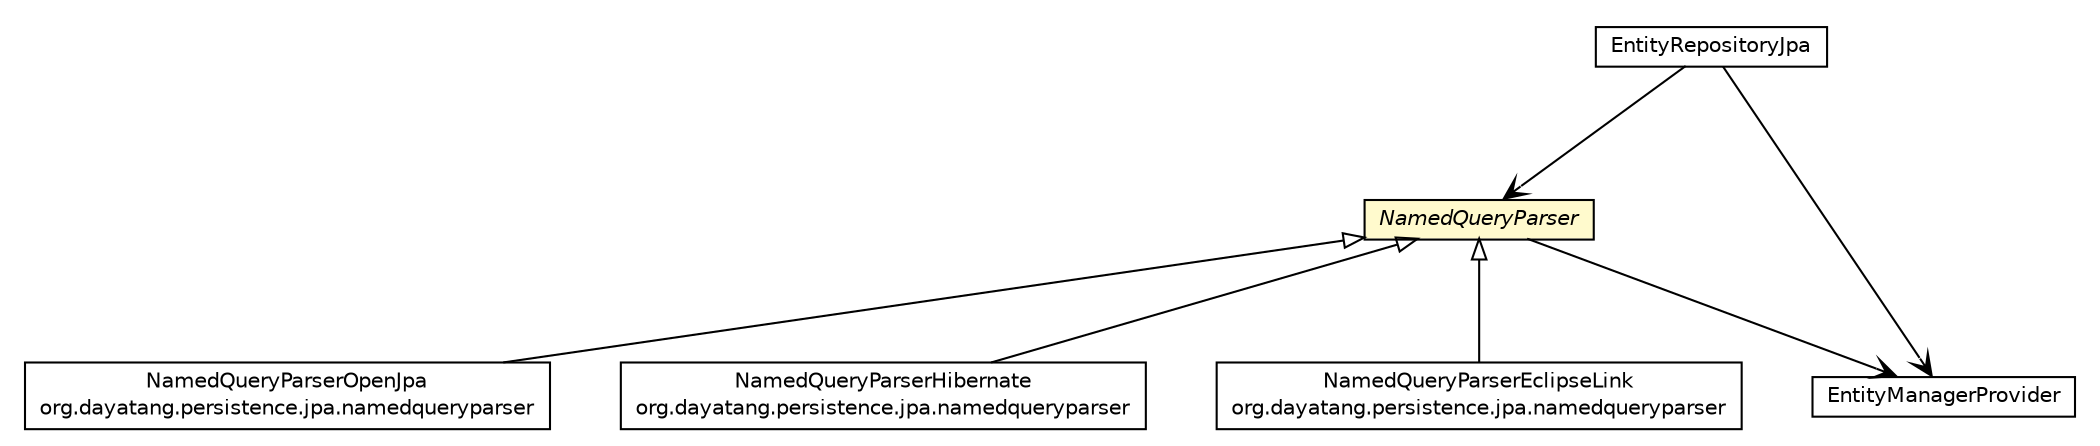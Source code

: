 #!/usr/local/bin/dot
#
# Class diagram 
# Generated by UMLGraph version R5_6_6-8-g8d7759 (http://www.umlgraph.org/)
#

digraph G {
	edge [fontname="Helvetica",fontsize=10,labelfontname="Helvetica",labelfontsize=10];
	node [fontname="Helvetica",fontsize=10,shape=plaintext];
	nodesep=0.25;
	ranksep=0.5;
	// org.dayatang.persistence.jpa.NamedQueryParser
	c68 [label=<<table title="org.dayatang.persistence.jpa.NamedQueryParser" border="0" cellborder="1" cellspacing="0" cellpadding="2" port="p" bgcolor="lemonChiffon" href="./NamedQueryParser.html">
		<tr><td><table border="0" cellspacing="0" cellpadding="1">
<tr><td align="center" balign="center"><font face="Helvetica-Oblique"> NamedQueryParser </font></td></tr>
		</table></td></tr>
		</table>>, URL="./NamedQueryParser.html", fontname="Helvetica", fontcolor="black", fontsize=10.0];
	// org.dayatang.persistence.jpa.EntityRepositoryJpa
	c69 [label=<<table title="org.dayatang.persistence.jpa.EntityRepositoryJpa" border="0" cellborder="1" cellspacing="0" cellpadding="2" port="p" href="./EntityRepositoryJpa.html">
		<tr><td><table border="0" cellspacing="0" cellpadding="1">
<tr><td align="center" balign="center"> EntityRepositoryJpa </td></tr>
		</table></td></tr>
		</table>>, URL="./EntityRepositoryJpa.html", fontname="Helvetica", fontcolor="black", fontsize=10.0];
	// org.dayatang.persistence.jpa.EntityManagerProvider
	c70 [label=<<table title="org.dayatang.persistence.jpa.EntityManagerProvider" border="0" cellborder="1" cellspacing="0" cellpadding="2" port="p" href="./EntityManagerProvider.html">
		<tr><td><table border="0" cellspacing="0" cellpadding="1">
<tr><td align="center" balign="center"> EntityManagerProvider </td></tr>
		</table></td></tr>
		</table>>, URL="./EntityManagerProvider.html", fontname="Helvetica", fontcolor="black", fontsize=10.0];
	// org.dayatang.persistence.jpa.namedqueryparser.NamedQueryParserOpenJpa
	c71 [label=<<table title="org.dayatang.persistence.jpa.namedqueryparser.NamedQueryParserOpenJpa" border="0" cellborder="1" cellspacing="0" cellpadding="2" port="p" href="./namedqueryparser/NamedQueryParserOpenJpa.html">
		<tr><td><table border="0" cellspacing="0" cellpadding="1">
<tr><td align="center" balign="center"> NamedQueryParserOpenJpa </td></tr>
<tr><td align="center" balign="center"> org.dayatang.persistence.jpa.namedqueryparser </td></tr>
		</table></td></tr>
		</table>>, URL="./namedqueryparser/NamedQueryParserOpenJpa.html", fontname="Helvetica", fontcolor="black", fontsize=10.0];
	// org.dayatang.persistence.jpa.namedqueryparser.NamedQueryParserHibernate
	c72 [label=<<table title="org.dayatang.persistence.jpa.namedqueryparser.NamedQueryParserHibernate" border="0" cellborder="1" cellspacing="0" cellpadding="2" port="p" href="./namedqueryparser/NamedQueryParserHibernate.html">
		<tr><td><table border="0" cellspacing="0" cellpadding="1">
<tr><td align="center" balign="center"> NamedQueryParserHibernate </td></tr>
<tr><td align="center" balign="center"> org.dayatang.persistence.jpa.namedqueryparser </td></tr>
		</table></td></tr>
		</table>>, URL="./namedqueryparser/NamedQueryParserHibernate.html", fontname="Helvetica", fontcolor="black", fontsize=10.0];
	// org.dayatang.persistence.jpa.namedqueryparser.NamedQueryParserEclipseLink
	c73 [label=<<table title="org.dayatang.persistence.jpa.namedqueryparser.NamedQueryParserEclipseLink" border="0" cellborder="1" cellspacing="0" cellpadding="2" port="p" href="./namedqueryparser/NamedQueryParserEclipseLink.html">
		<tr><td><table border="0" cellspacing="0" cellpadding="1">
<tr><td align="center" balign="center"> NamedQueryParserEclipseLink </td></tr>
<tr><td align="center" balign="center"> org.dayatang.persistence.jpa.namedqueryparser </td></tr>
		</table></td></tr>
		</table>>, URL="./namedqueryparser/NamedQueryParserEclipseLink.html", fontname="Helvetica", fontcolor="black", fontsize=10.0];
	//org.dayatang.persistence.jpa.namedqueryparser.NamedQueryParserOpenJpa extends org.dayatang.persistence.jpa.NamedQueryParser
	c68:p -> c71:p [dir=back,arrowtail=empty];
	//org.dayatang.persistence.jpa.namedqueryparser.NamedQueryParserHibernate extends org.dayatang.persistence.jpa.NamedQueryParser
	c68:p -> c72:p [dir=back,arrowtail=empty];
	//org.dayatang.persistence.jpa.namedqueryparser.NamedQueryParserEclipseLink extends org.dayatang.persistence.jpa.NamedQueryParser
	c68:p -> c73:p [dir=back,arrowtail=empty];
	// org.dayatang.persistence.jpa.NamedQueryParser NAVASSOC org.dayatang.persistence.jpa.EntityManagerProvider
	c68:p -> c70:p [taillabel="", label=" "headlabel="", fontname="Helvetica", fontcolor="black", fontsize=10.0, color="black", arrowhead=open];
	// org.dayatang.persistence.jpa.EntityRepositoryJpa NAVASSOC org.dayatang.persistence.jpa.NamedQueryParser
	c69:p -> c68:p [taillabel="", label=" "headlabel="", fontname="Helvetica", fontcolor="black", fontsize=10.0, color="black", arrowhead=open];
	// org.dayatang.persistence.jpa.EntityRepositoryJpa NAVASSOC org.dayatang.persistence.jpa.EntityManagerProvider
	c69:p -> c70:p [taillabel="", label=" "headlabel="", fontname="Helvetica", fontcolor="black", fontsize=10.0, color="black", arrowhead=open];
}

